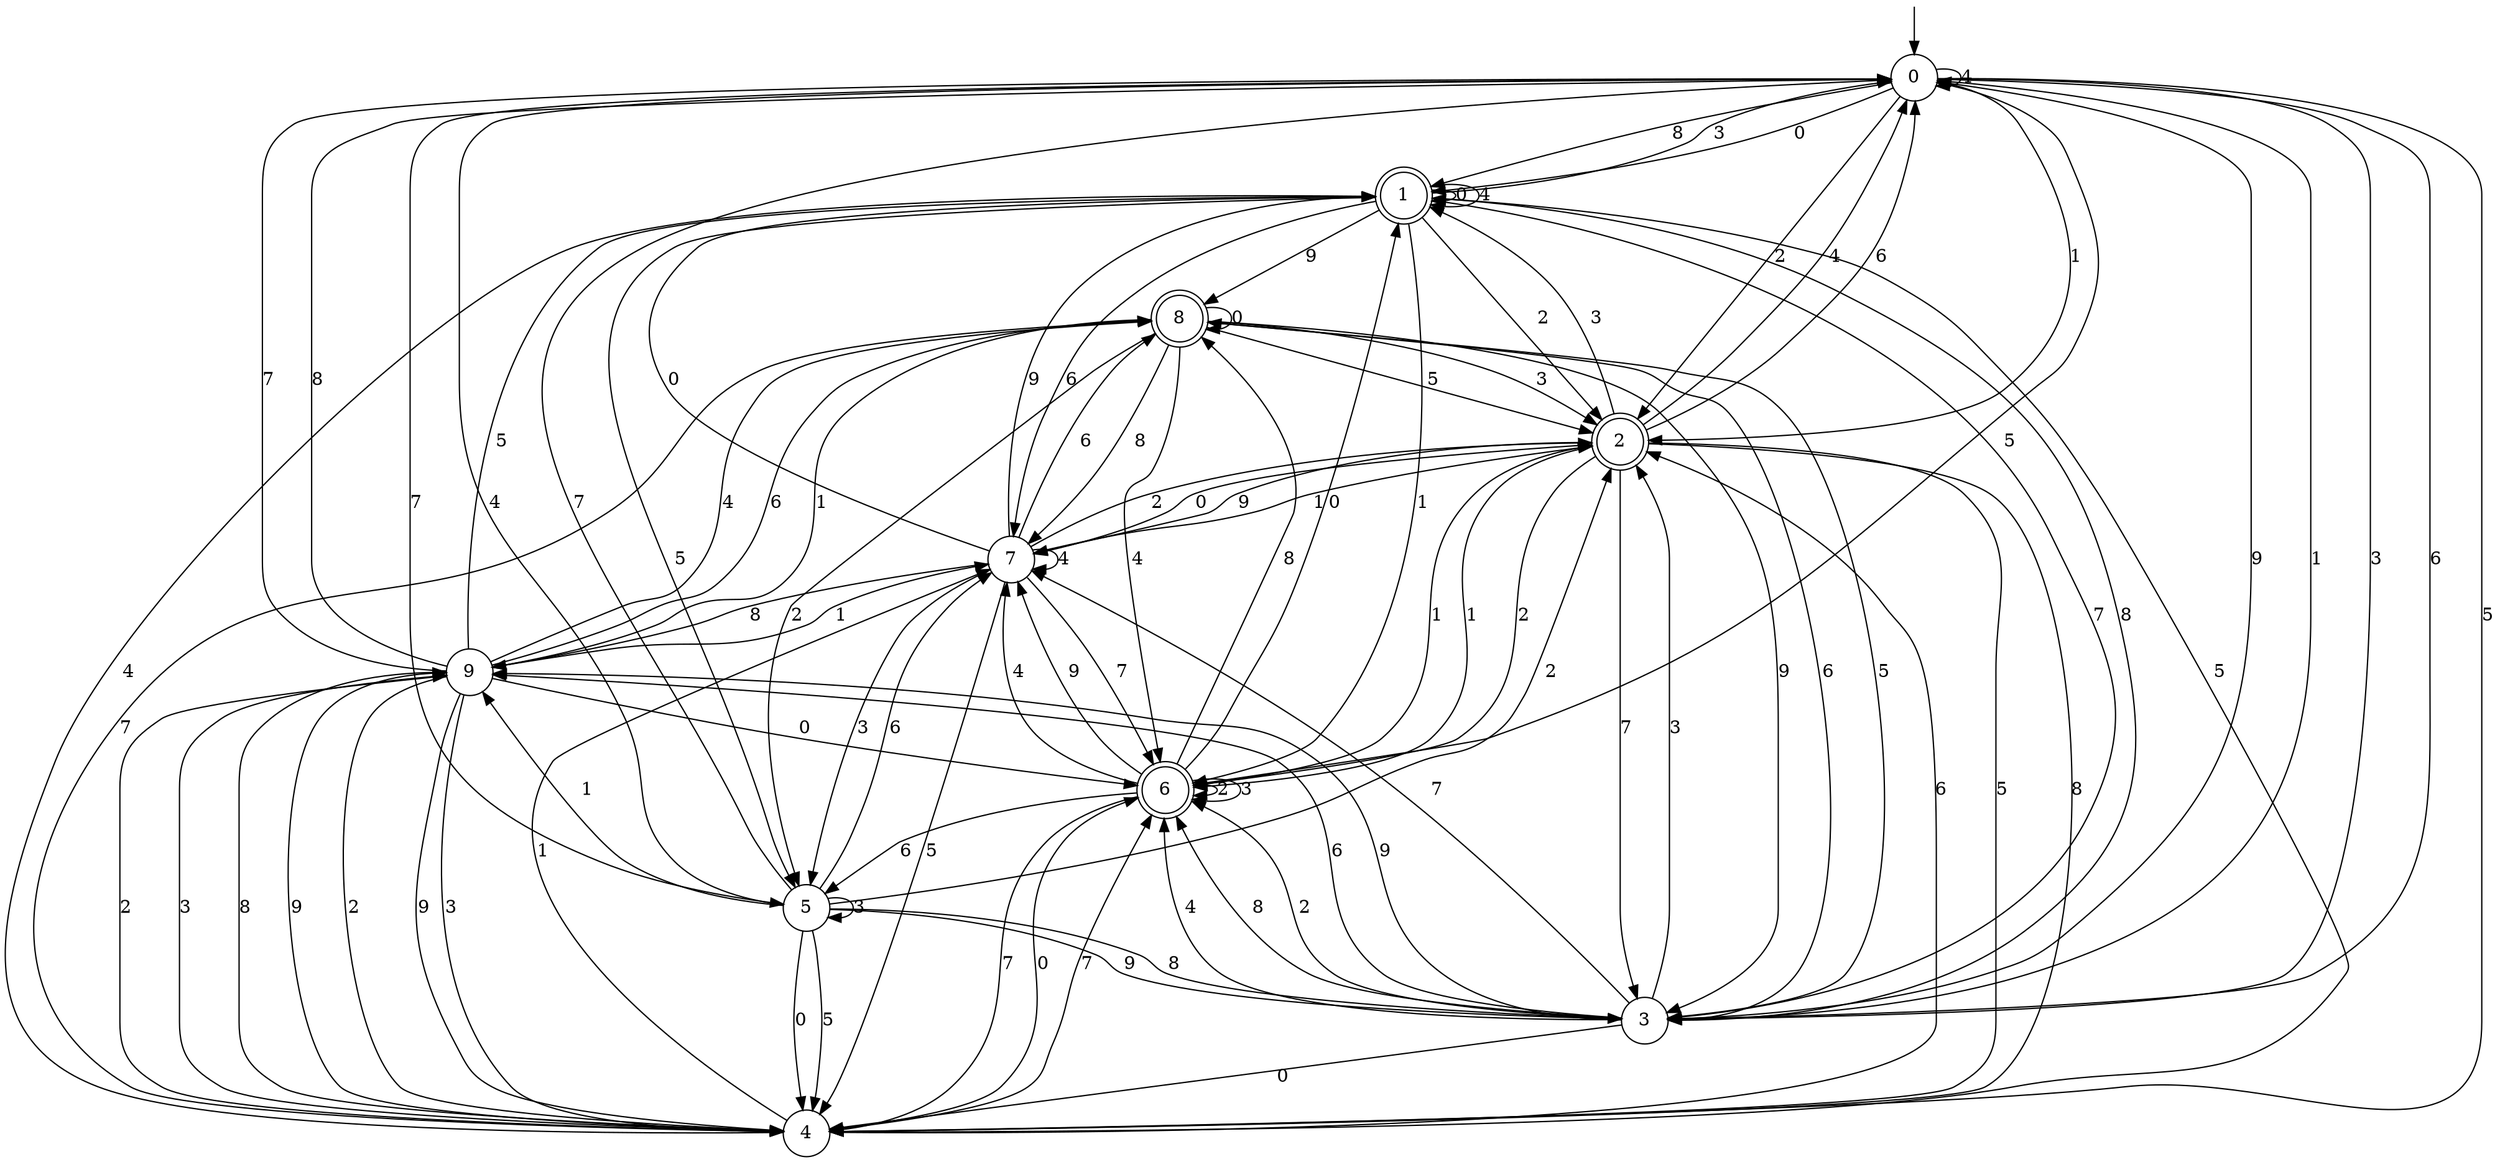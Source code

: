 digraph g {

	s0 [shape="circle" label="0"];
	s1 [shape="doublecircle" label="1"];
	s2 [shape="doublecircle" label="2"];
	s3 [shape="circle" label="3"];
	s4 [shape="circle" label="4"];
	s5 [shape="circle" label="5"];
	s6 [shape="doublecircle" label="6"];
	s7 [shape="circle" label="7"];
	s8 [shape="doublecircle" label="8"];
	s9 [shape="circle" label="9"];
	s0 -> s1 [label="0"];
	s0 -> s2 [label="1"];
	s0 -> s2 [label="2"];
	s0 -> s3 [label="3"];
	s0 -> s0 [label="4"];
	s0 -> s4 [label="5"];
	s0 -> s3 [label="6"];
	s0 -> s5 [label="7"];
	s0 -> s1 [label="8"];
	s0 -> s3 [label="9"];
	s1 -> s1 [label="0"];
	s1 -> s6 [label="1"];
	s1 -> s2 [label="2"];
	s1 -> s0 [label="3"];
	s1 -> s1 [label="4"];
	s1 -> s5 [label="5"];
	s1 -> s7 [label="6"];
	s1 -> s3 [label="7"];
	s1 -> s3 [label="8"];
	s1 -> s8 [label="9"];
	s2 -> s7 [label="0"];
	s2 -> s6 [label="1"];
	s2 -> s6 [label="2"];
	s2 -> s1 [label="3"];
	s2 -> s0 [label="4"];
	s2 -> s4 [label="5"];
	s2 -> s0 [label="6"];
	s2 -> s3 [label="7"];
	s2 -> s4 [label="8"];
	s2 -> s7 [label="9"];
	s3 -> s4 [label="0"];
	s3 -> s0 [label="1"];
	s3 -> s6 [label="2"];
	s3 -> s2 [label="3"];
	s3 -> s6 [label="4"];
	s3 -> s8 [label="5"];
	s3 -> s9 [label="6"];
	s3 -> s7 [label="7"];
	s3 -> s6 [label="8"];
	s3 -> s9 [label="9"];
	s4 -> s6 [label="0"];
	s4 -> s7 [label="1"];
	s4 -> s9 [label="2"];
	s4 -> s9 [label="3"];
	s4 -> s1 [label="4"];
	s4 -> s1 [label="5"];
	s4 -> s2 [label="6"];
	s4 -> s6 [label="7"];
	s4 -> s9 [label="8"];
	s4 -> s9 [label="9"];
	s5 -> s4 [label="0"];
	s5 -> s9 [label="1"];
	s5 -> s2 [label="2"];
	s5 -> s5 [label="3"];
	s5 -> s0 [label="4"];
	s5 -> s4 [label="5"];
	s5 -> s7 [label="6"];
	s5 -> s0 [label="7"];
	s5 -> s3 [label="8"];
	s5 -> s3 [label="9"];
	s6 -> s1 [label="0"];
	s6 -> s2 [label="1"];
	s6 -> s6 [label="2"];
	s6 -> s6 [label="3"];
	s6 -> s7 [label="4"];
	s6 -> s0 [label="5"];
	s6 -> s5 [label="6"];
	s6 -> s4 [label="7"];
	s6 -> s8 [label="8"];
	s6 -> s7 [label="9"];
	s7 -> s1 [label="0"];
	s7 -> s2 [label="1"];
	s7 -> s2 [label="2"];
	s7 -> s5 [label="3"];
	s7 -> s7 [label="4"];
	s7 -> s4 [label="5"];
	s7 -> s8 [label="6"];
	s7 -> s6 [label="7"];
	s7 -> s9 [label="8"];
	s7 -> s1 [label="9"];
	s8 -> s8 [label="0"];
	s8 -> s9 [label="1"];
	s8 -> s5 [label="2"];
	s8 -> s2 [label="3"];
	s8 -> s6 [label="4"];
	s8 -> s2 [label="5"];
	s8 -> s3 [label="6"];
	s8 -> s4 [label="7"];
	s8 -> s7 [label="8"];
	s8 -> s3 [label="9"];
	s9 -> s6 [label="0"];
	s9 -> s7 [label="1"];
	s9 -> s4 [label="2"];
	s9 -> s4 [label="3"];
	s9 -> s8 [label="4"];
	s9 -> s1 [label="5"];
	s9 -> s8 [label="6"];
	s9 -> s0 [label="7"];
	s9 -> s0 [label="8"];
	s9 -> s4 [label="9"];

__start0 [label="" shape="none" width="0" height="0"];
__start0 -> s0;

}

